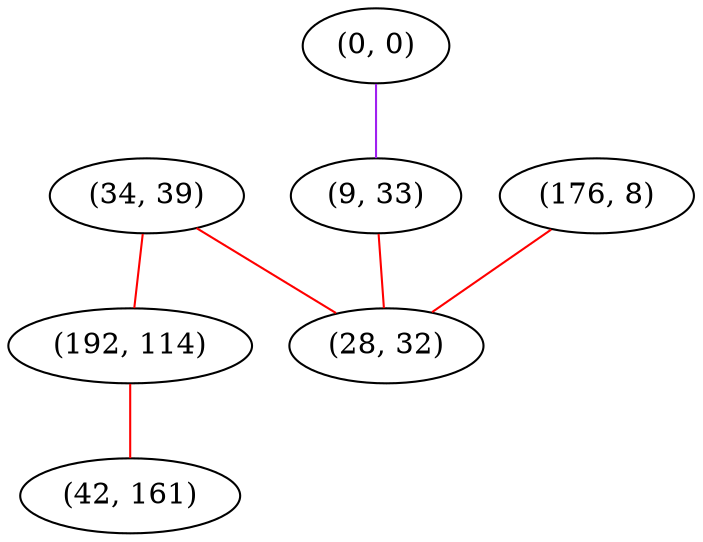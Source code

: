 graph "" {
"(34, 39)";
"(0, 0)";
"(9, 33)";
"(176, 8)";
"(192, 114)";
"(42, 161)";
"(28, 32)";
"(34, 39)" -- "(192, 114)"  [color=red, key=0, weight=1];
"(34, 39)" -- "(28, 32)"  [color=red, key=0, weight=1];
"(0, 0)" -- "(9, 33)"  [color=purple, key=0, weight=4];
"(9, 33)" -- "(28, 32)"  [color=red, key=0, weight=1];
"(176, 8)" -- "(28, 32)"  [color=red, key=0, weight=1];
"(192, 114)" -- "(42, 161)"  [color=red, key=0, weight=1];
}
